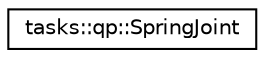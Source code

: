 digraph "Graphical Class Hierarchy"
{
  edge [fontname="Helvetica",fontsize="10",labelfontname="Helvetica",labelfontsize="10"];
  node [fontname="Helvetica",fontsize="10",shape=record];
  rankdir="LR";
  Node0 [label="tasks::qp::SpringJoint",height=0.2,width=0.4,color="black", fillcolor="white", style="filled",URL="$structtasks_1_1qp_1_1SpringJoint.html"];
}
